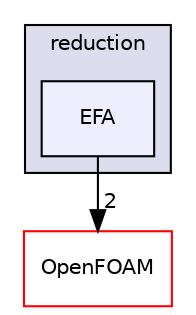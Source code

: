 digraph "src/thermophysicalModels/chemistryModel/chemistryModel/TDACChemistryModel/reduction/EFA" {
  bgcolor=transparent;
  compound=true
  node [ fontsize="10", fontname="Helvetica"];
  edge [ labelfontsize="10", labelfontname="Helvetica"];
  subgraph clusterdir_11a35c86249c89795f10656fe50614a9 {
    graph [ bgcolor="#ddddee", pencolor="black", label="reduction" fontname="Helvetica", fontsize="10", URL="dir_11a35c86249c89795f10656fe50614a9.html"]
  dir_17ba711453e48727e446f6ddb9987edf [shape=box, label="EFA", style="filled", fillcolor="#eeeeff", pencolor="black", URL="dir_17ba711453e48727e446f6ddb9987edf.html"];
  }
  dir_c5473ff19b20e6ec4dfe5c310b3778a8 [shape=box label="OpenFOAM" color="red" URL="dir_c5473ff19b20e6ec4dfe5c310b3778a8.html"];
  dir_17ba711453e48727e446f6ddb9987edf->dir_c5473ff19b20e6ec4dfe5c310b3778a8 [headlabel="2", labeldistance=1.5 headhref="dir_002775_001929.html"];
}
